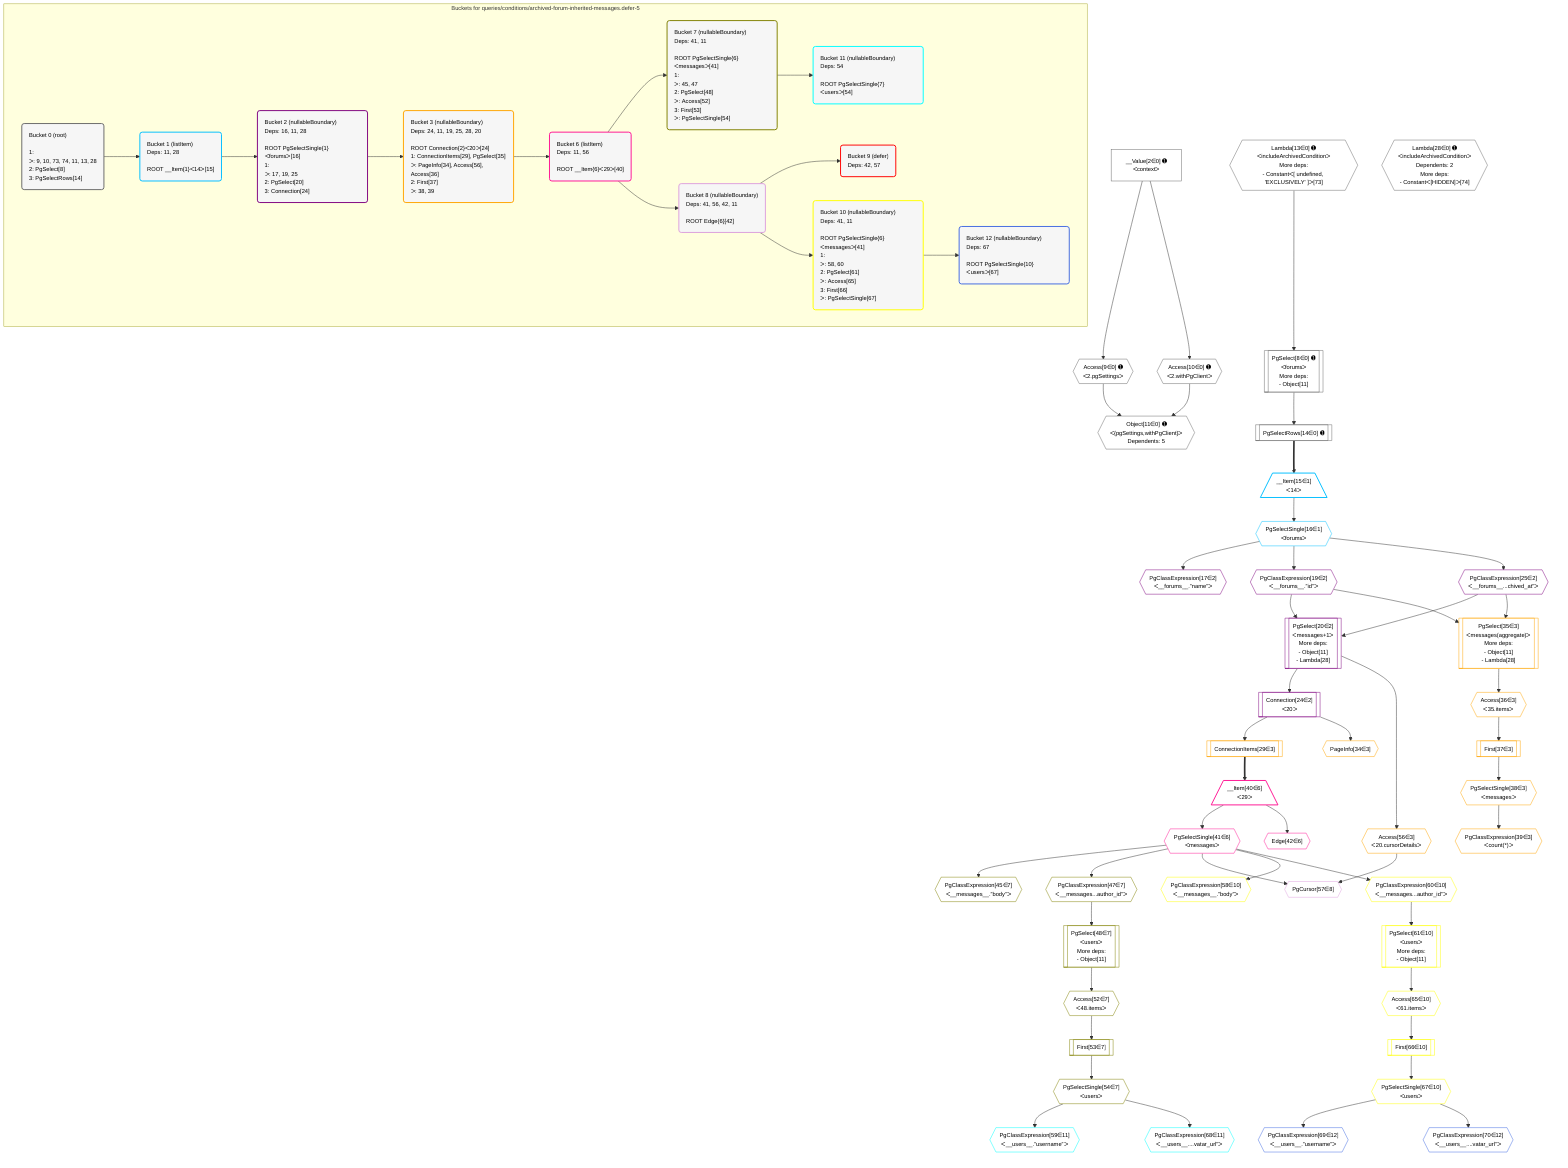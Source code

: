 %%{init: {'themeVariables': { 'fontSize': '12px'}}}%%
graph TD
    classDef path fill:#eee,stroke:#000,color:#000
    classDef plan fill:#fff,stroke-width:1px,color:#000
    classDef itemplan fill:#fff,stroke-width:2px,color:#000
    classDef unbatchedplan fill:#dff,stroke-width:1px,color:#000
    classDef sideeffectplan fill:#fcc,stroke-width:2px,color:#000
    classDef bucket fill:#f6f6f6,color:#000,stroke-width:2px,text-align:left

    subgraph "Buckets for queries/conditions/archived-forum-inherited-messages.defer-5"
    Bucket0("Bucket 0 (root)<br /><br />1: <br />ᐳ: 9, 10, 73, 74, 11, 13, 28<br />2: PgSelect[8]<br />3: PgSelectRows[14]"):::bucket
    Bucket1("Bucket 1 (listItem)<br />Deps: 11, 28<br /><br />ROOT __Item{1}ᐸ14ᐳ[15]"):::bucket
    Bucket2("Bucket 2 (nullableBoundary)<br />Deps: 16, 11, 28<br /><br />ROOT PgSelectSingle{1}ᐸforumsᐳ[16]<br />1: <br />ᐳ: 17, 19, 25<br />2: PgSelect[20]<br />3: Connection[24]"):::bucket
    Bucket3("Bucket 3 (nullableBoundary)<br />Deps: 24, 11, 19, 25, 28, 20<br /><br />ROOT Connection{2}ᐸ20ᐳ[24]<br />1: ConnectionItems[29], PgSelect[35]<br />ᐳ: PageInfo[34], Access[56], Access[36]<br />2: First[37]<br />ᐳ: 38, 39"):::bucket
    Bucket6("Bucket 6 (listItem)<br />Deps: 11, 56<br /><br />ROOT __Item{6}ᐸ29ᐳ[40]"):::bucket
    Bucket7("Bucket 7 (nullableBoundary)<br />Deps: 41, 11<br /><br />ROOT PgSelectSingle{6}ᐸmessagesᐳ[41]<br />1: <br />ᐳ: 45, 47<br />2: PgSelect[48]<br />ᐳ: Access[52]<br />3: First[53]<br />ᐳ: PgSelectSingle[54]"):::bucket
    Bucket8("Bucket 8 (nullableBoundary)<br />Deps: 41, 56, 42, 11<br /><br />ROOT Edge{6}[42]"):::bucket
    Bucket9("Bucket 9 (defer)<br />Deps: 42, 57"):::bucket
    Bucket10("Bucket 10 (nullableBoundary)<br />Deps: 41, 11<br /><br />ROOT PgSelectSingle{6}ᐸmessagesᐳ[41]<br />1: <br />ᐳ: 58, 60<br />2: PgSelect[61]<br />ᐳ: Access[65]<br />3: First[66]<br />ᐳ: PgSelectSingle[67]"):::bucket
    Bucket11("Bucket 11 (nullableBoundary)<br />Deps: 54<br /><br />ROOT PgSelectSingle{7}ᐸusersᐳ[54]"):::bucket
    Bucket12("Bucket 12 (nullableBoundary)<br />Deps: 67<br /><br />ROOT PgSelectSingle{10}ᐸusersᐳ[67]"):::bucket
    end
    Bucket0 --> Bucket1
    Bucket1 --> Bucket2
    Bucket2 --> Bucket3
    Bucket3 --> Bucket6
    Bucket6 --> Bucket7 & Bucket8
    Bucket7 --> Bucket11
    Bucket8 --> Bucket9 & Bucket10
    Bucket10 --> Bucket12

    %% plan dependencies
    PgSelect8[["PgSelect[8∈0] ➊<br />ᐸforumsᐳ<br />More deps:<br />- Object[11]"]]:::plan
    Lambda13{{"Lambda[13∈0] ➊<br />ᐸincludeArchivedConditionᐳ<br />More deps:<br />- Constantᐸ[ undefined, 'EXCLUSIVELY' ]ᐳ[73]"}}:::plan
    Lambda13 --> PgSelect8
    Object11{{"Object[11∈0] ➊<br />ᐸ{pgSettings,withPgClient}ᐳ<br />Dependents: 5"}}:::plan
    Access9{{"Access[9∈0] ➊<br />ᐸ2.pgSettingsᐳ"}}:::plan
    Access10{{"Access[10∈0] ➊<br />ᐸ2.withPgClientᐳ"}}:::plan
    Access9 & Access10 --> Object11
    __Value2["__Value[2∈0] ➊<br />ᐸcontextᐳ"]:::plan
    __Value2 --> Access9
    __Value2 --> Access10
    PgSelectRows14[["PgSelectRows[14∈0] ➊"]]:::plan
    PgSelect8 --> PgSelectRows14
    Lambda28{{"Lambda[28∈0] ➊<br />ᐸincludeArchivedConditionᐳ<br />Dependents: 2<br />More deps:<br />- Constantᐸ[HIDDEN]ᐳ[74]"}}:::plan
    __Item15[/"__Item[15∈1]<br />ᐸ14ᐳ"\]:::itemplan
    PgSelectRows14 ==> __Item15
    PgSelectSingle16{{"PgSelectSingle[16∈1]<br />ᐸforumsᐳ"}}:::plan
    __Item15 --> PgSelectSingle16
    PgSelect20[["PgSelect[20∈2]<br />ᐸmessages+1ᐳ<br />More deps:<br />- Object[11]<br />- Lambda[28]"]]:::plan
    PgClassExpression19{{"PgClassExpression[19∈2]<br />ᐸ__forums__.”id”ᐳ"}}:::plan
    PgClassExpression25{{"PgClassExpression[25∈2]<br />ᐸ__forums__...chived_at”ᐳ"}}:::plan
    PgClassExpression19 & PgClassExpression25 --> PgSelect20
    PgClassExpression17{{"PgClassExpression[17∈2]<br />ᐸ__forums__.”name”ᐳ"}}:::plan
    PgSelectSingle16 --> PgClassExpression17
    PgSelectSingle16 --> PgClassExpression19
    Connection24[["Connection[24∈2]<br />ᐸ20ᐳ"]]:::plan
    PgSelect20 --> Connection24
    PgSelectSingle16 --> PgClassExpression25
    PgSelect35[["PgSelect[35∈3]<br />ᐸmessages(aggregate)ᐳ<br />More deps:<br />- Object[11]<br />- Lambda[28]"]]:::plan
    PgClassExpression19 & PgClassExpression25 --> PgSelect35
    ConnectionItems29[["ConnectionItems[29∈3]"]]:::plan
    Connection24 --> ConnectionItems29
    PageInfo34{{"PageInfo[34∈3]"}}:::plan
    Connection24 --> PageInfo34
    Access36{{"Access[36∈3]<br />ᐸ35.itemsᐳ"}}:::plan
    PgSelect35 --> Access36
    First37[["First[37∈3]"]]:::plan
    Access36 --> First37
    PgSelectSingle38{{"PgSelectSingle[38∈3]<br />ᐸmessagesᐳ"}}:::plan
    First37 --> PgSelectSingle38
    PgClassExpression39{{"PgClassExpression[39∈3]<br />ᐸcount(*)ᐳ"}}:::plan
    PgSelectSingle38 --> PgClassExpression39
    Access56{{"Access[56∈3]<br />ᐸ20.cursorDetailsᐳ"}}:::plan
    PgSelect20 --> Access56
    __Item40[/"__Item[40∈6]<br />ᐸ29ᐳ"\]:::itemplan
    ConnectionItems29 ==> __Item40
    PgSelectSingle41{{"PgSelectSingle[41∈6]<br />ᐸmessagesᐳ"}}:::plan
    __Item40 --> PgSelectSingle41
    Edge42{{"Edge[42∈6]"}}:::plan
    __Item40 --> Edge42
    PgSelect48[["PgSelect[48∈7]<br />ᐸusersᐳ<br />More deps:<br />- Object[11]"]]:::plan
    PgClassExpression47{{"PgClassExpression[47∈7]<br />ᐸ__messages...author_id”ᐳ"}}:::plan
    PgClassExpression47 --> PgSelect48
    PgClassExpression45{{"PgClassExpression[45∈7]<br />ᐸ__messages__.”body”ᐳ"}}:::plan
    PgSelectSingle41 --> PgClassExpression45
    PgSelectSingle41 --> PgClassExpression47
    Access52{{"Access[52∈7]<br />ᐸ48.itemsᐳ"}}:::plan
    PgSelect48 --> Access52
    First53[["First[53∈7]"]]:::plan
    Access52 --> First53
    PgSelectSingle54{{"PgSelectSingle[54∈7]<br />ᐸusersᐳ"}}:::plan
    First53 --> PgSelectSingle54
    PgCursor57{{"PgCursor[57∈8]"}}:::plan
    PgSelectSingle41 & Access56 --> PgCursor57
    PgSelect61[["PgSelect[61∈10]<br />ᐸusersᐳ<br />More deps:<br />- Object[11]"]]:::plan
    PgClassExpression60{{"PgClassExpression[60∈10]<br />ᐸ__messages...author_id”ᐳ"}}:::plan
    PgClassExpression60 --> PgSelect61
    PgClassExpression58{{"PgClassExpression[58∈10]<br />ᐸ__messages__.”body”ᐳ"}}:::plan
    PgSelectSingle41 --> PgClassExpression58
    PgSelectSingle41 --> PgClassExpression60
    Access65{{"Access[65∈10]<br />ᐸ61.itemsᐳ"}}:::plan
    PgSelect61 --> Access65
    First66[["First[66∈10]"]]:::plan
    Access65 --> First66
    PgSelectSingle67{{"PgSelectSingle[67∈10]<br />ᐸusersᐳ"}}:::plan
    First66 --> PgSelectSingle67
    PgClassExpression59{{"PgClassExpression[59∈11]<br />ᐸ__users__.”username”ᐳ"}}:::plan
    PgSelectSingle54 --> PgClassExpression59
    PgClassExpression68{{"PgClassExpression[68∈11]<br />ᐸ__users__....vatar_url”ᐳ"}}:::plan
    PgSelectSingle54 --> PgClassExpression68
    PgClassExpression69{{"PgClassExpression[69∈12]<br />ᐸ__users__.”username”ᐳ"}}:::plan
    PgSelectSingle67 --> PgClassExpression69
    PgClassExpression70{{"PgClassExpression[70∈12]<br />ᐸ__users__....vatar_url”ᐳ"}}:::plan
    PgSelectSingle67 --> PgClassExpression70

    %% define steps
    classDef bucket0 stroke:#696969
    class Bucket0,__Value2,PgSelect8,Access9,Access10,Object11,Lambda13,PgSelectRows14,Lambda28 bucket0
    classDef bucket1 stroke:#00bfff
    class Bucket1,__Item15,PgSelectSingle16 bucket1
    classDef bucket2 stroke:#7f007f
    class Bucket2,PgClassExpression17,PgClassExpression19,PgSelect20,Connection24,PgClassExpression25 bucket2
    classDef bucket3 stroke:#ffa500
    class Bucket3,ConnectionItems29,PageInfo34,PgSelect35,Access36,First37,PgSelectSingle38,PgClassExpression39,Access56 bucket3
    classDef bucket6 stroke:#ff1493
    class Bucket6,__Item40,PgSelectSingle41,Edge42 bucket6
    classDef bucket7 stroke:#808000
    class Bucket7,PgClassExpression45,PgClassExpression47,PgSelect48,Access52,First53,PgSelectSingle54 bucket7
    classDef bucket8 stroke:#dda0dd
    class Bucket8,PgCursor57 bucket8
    classDef bucket9 stroke:#ff0000
    class Bucket9 bucket9
    classDef bucket10 stroke:#ffff00
    class Bucket10,PgClassExpression58,PgClassExpression60,PgSelect61,Access65,First66,PgSelectSingle67 bucket10
    classDef bucket11 stroke:#00ffff
    class Bucket11,PgClassExpression59,PgClassExpression68 bucket11
    classDef bucket12 stroke:#4169e1
    class Bucket12,PgClassExpression69,PgClassExpression70 bucket12